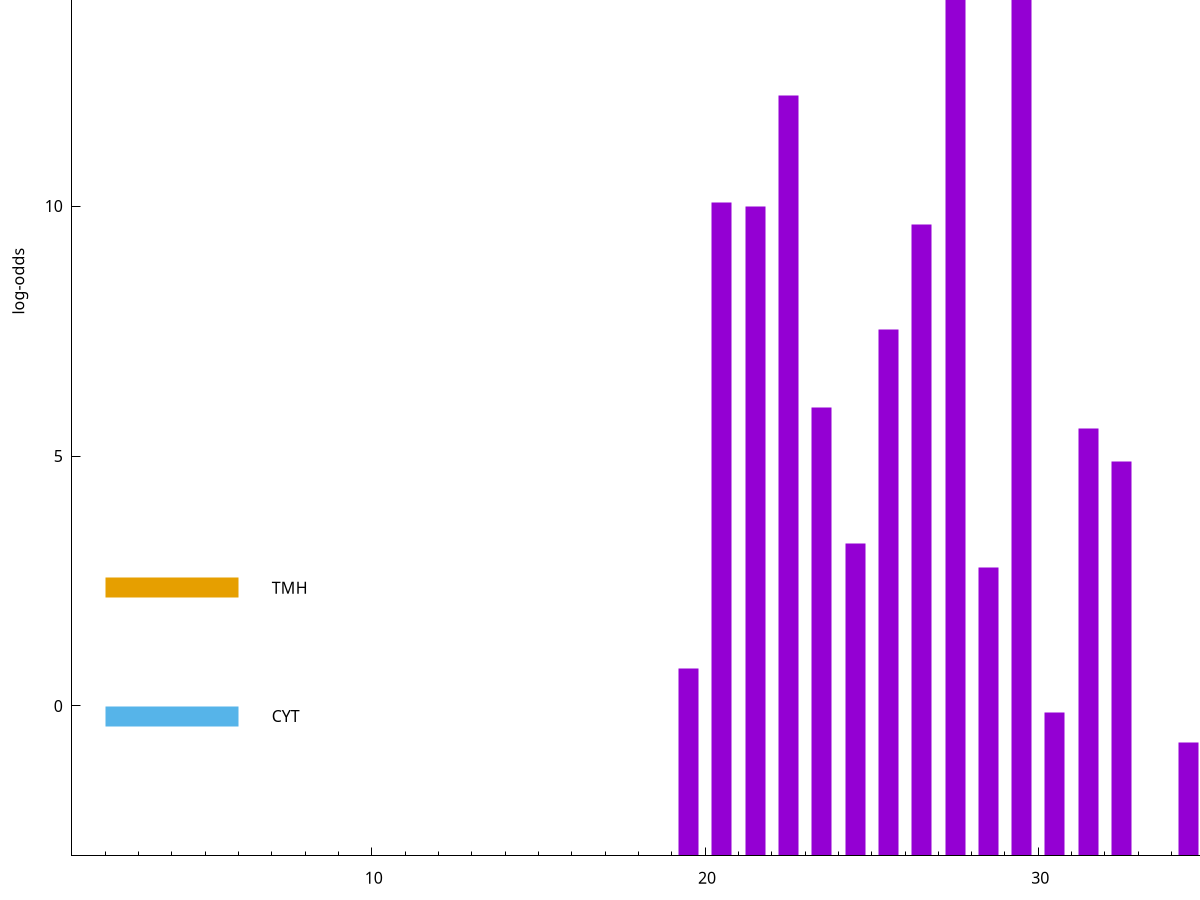 set title "LipoP predictions for SRR4017925.gff"
set size 2., 1.4
set xrange [1:70] 
set mxtics 10
set yrange [-3:20]
set y2range [0:23]
set ylabel "log-odds"
set term postscript eps color solid "Helvetica" 30
set output "SRR4017925.gff52.eps"
set arrow from 2,16.4243 to 6,16.4243 nohead lt 1 lw 20
set label "SpI" at 7,16.4243
set arrow from 2,2.36714 to 6,2.36714 nohead lt 4 lw 20
set label "TMH" at 7,2.36714
set arrow from 2,-0.200913 to 6,-0.200913 nohead lt 3 lw 20
set label "CYT" at 7,-0.200913
set arrow from 2,16.4243 to 6,16.4243 nohead lt 1 lw 20
set label "SpI" at 7,16.4243
# NOTE: The scores below are the log-odds scores with the threshold
# NOTE: subtracted (a hack to make gnuplot make the histogram all
# NOTE: look nice).
plot "-" axes x1y2 title "" with impulses lt 1 lw 20
29.500000 18.533500
27.500000 17.989900
22.500000 15.208800
20.500000 13.082300
21.500000 12.999210
26.500000 12.622700
25.500000 10.536410
23.500000 8.973910
31.500000 8.550470
32.500000 7.898300
24.500000 6.255460
28.500000 5.762120
19.500000 3.759285
30.500000 2.875164
34.500000 2.270888
e
exit

